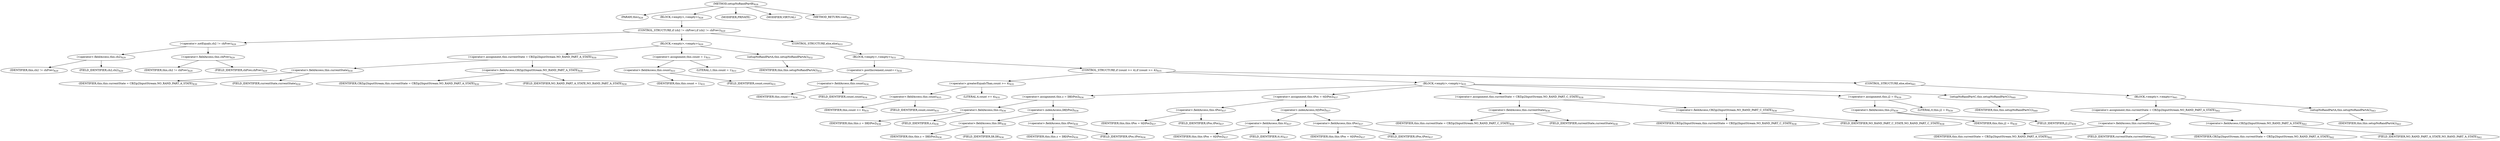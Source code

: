 digraph "setupNoRandPartB" {  
"2815" [label = <(METHOD,setupNoRandPartB)<SUB>828</SUB>> ]
"83" [label = <(PARAM,this)<SUB>828</SUB>> ]
"2816" [label = <(BLOCK,&lt;empty&gt;,&lt;empty&gt;)<SUB>828</SUB>> ]
"2817" [label = <(CONTROL_STRUCTURE,if (ch2 != chPrev),if (ch2 != chPrev))<SUB>829</SUB>> ]
"2818" [label = <(&lt;operator&gt;.notEquals,ch2 != chPrev)<SUB>829</SUB>> ]
"2819" [label = <(&lt;operator&gt;.fieldAccess,this.ch2)<SUB>829</SUB>> ]
"2820" [label = <(IDENTIFIER,this,ch2 != chPrev)<SUB>829</SUB>> ]
"2821" [label = <(FIELD_IDENTIFIER,ch2,ch2)<SUB>829</SUB>> ]
"2822" [label = <(&lt;operator&gt;.fieldAccess,this.chPrev)<SUB>829</SUB>> ]
"2823" [label = <(IDENTIFIER,this,ch2 != chPrev)<SUB>829</SUB>> ]
"2824" [label = <(FIELD_IDENTIFIER,chPrev,chPrev)<SUB>829</SUB>> ]
"2825" [label = <(BLOCK,&lt;empty&gt;,&lt;empty&gt;)<SUB>829</SUB>> ]
"2826" [label = <(&lt;operator&gt;.assignment,this.currentState = CBZip2InputStream.NO_RAND_PART_A_STATE)<SUB>830</SUB>> ]
"2827" [label = <(&lt;operator&gt;.fieldAccess,this.currentState)<SUB>830</SUB>> ]
"2828" [label = <(IDENTIFIER,this,this.currentState = CBZip2InputStream.NO_RAND_PART_A_STATE)<SUB>830</SUB>> ]
"2829" [label = <(FIELD_IDENTIFIER,currentState,currentState)<SUB>830</SUB>> ]
"2830" [label = <(&lt;operator&gt;.fieldAccess,CBZip2InputStream.NO_RAND_PART_A_STATE)<SUB>830</SUB>> ]
"2831" [label = <(IDENTIFIER,CBZip2InputStream,this.currentState = CBZip2InputStream.NO_RAND_PART_A_STATE)<SUB>830</SUB>> ]
"2832" [label = <(FIELD_IDENTIFIER,NO_RAND_PART_A_STATE,NO_RAND_PART_A_STATE)<SUB>830</SUB>> ]
"2833" [label = <(&lt;operator&gt;.assignment,this.count = 1)<SUB>831</SUB>> ]
"2834" [label = <(&lt;operator&gt;.fieldAccess,this.count)<SUB>831</SUB>> ]
"2835" [label = <(IDENTIFIER,this,this.count = 1)<SUB>831</SUB>> ]
"2836" [label = <(FIELD_IDENTIFIER,count,count)<SUB>831</SUB>> ]
"2837" [label = <(LITERAL,1,this.count = 1)<SUB>831</SUB>> ]
"2838" [label = <(setupNoRandPartA,this.setupNoRandPartA())<SUB>832</SUB>> ]
"82" [label = <(IDENTIFIER,this,this.setupNoRandPartA())<SUB>832</SUB>> ]
"2839" [label = <(CONTROL_STRUCTURE,else,else)<SUB>833</SUB>> ]
"2840" [label = <(BLOCK,&lt;empty&gt;,&lt;empty&gt;)<SUB>833</SUB>> ]
"2841" [label = <(&lt;operator&gt;.postIncrement,count++)<SUB>834</SUB>> ]
"2842" [label = <(&lt;operator&gt;.fieldAccess,this.count)<SUB>834</SUB>> ]
"2843" [label = <(IDENTIFIER,this,count++)<SUB>834</SUB>> ]
"2844" [label = <(FIELD_IDENTIFIER,count,count)<SUB>834</SUB>> ]
"2845" [label = <(CONTROL_STRUCTURE,if (count &gt;= 4),if (count &gt;= 4))<SUB>835</SUB>> ]
"2846" [label = <(&lt;operator&gt;.greaterEqualsThan,count &gt;= 4)<SUB>835</SUB>> ]
"2847" [label = <(&lt;operator&gt;.fieldAccess,this.count)<SUB>835</SUB>> ]
"2848" [label = <(IDENTIFIER,this,count &gt;= 4)<SUB>835</SUB>> ]
"2849" [label = <(FIELD_IDENTIFIER,count,count)<SUB>835</SUB>> ]
"2850" [label = <(LITERAL,4,count &gt;= 4)<SUB>835</SUB>> ]
"2851" [label = <(BLOCK,&lt;empty&gt;,&lt;empty&gt;)<SUB>835</SUB>> ]
"2852" [label = <(&lt;operator&gt;.assignment,this.z = ll8[tPos])<SUB>836</SUB>> ]
"2853" [label = <(&lt;operator&gt;.fieldAccess,this.z)<SUB>836</SUB>> ]
"2854" [label = <(IDENTIFIER,this,this.z = ll8[tPos])<SUB>836</SUB>> ]
"2855" [label = <(FIELD_IDENTIFIER,z,z)<SUB>836</SUB>> ]
"2856" [label = <(&lt;operator&gt;.indexAccess,ll8[tPos])<SUB>836</SUB>> ]
"2857" [label = <(&lt;operator&gt;.fieldAccess,this.ll8)<SUB>836</SUB>> ]
"2858" [label = <(IDENTIFIER,this,this.z = ll8[tPos])<SUB>836</SUB>> ]
"2859" [label = <(FIELD_IDENTIFIER,ll8,ll8)<SUB>836</SUB>> ]
"2860" [label = <(&lt;operator&gt;.fieldAccess,this.tPos)<SUB>836</SUB>> ]
"2861" [label = <(IDENTIFIER,this,this.z = ll8[tPos])<SUB>836</SUB>> ]
"2862" [label = <(FIELD_IDENTIFIER,tPos,tPos)<SUB>836</SUB>> ]
"2863" [label = <(&lt;operator&gt;.assignment,this.tPos = tt[tPos])<SUB>837</SUB>> ]
"2864" [label = <(&lt;operator&gt;.fieldAccess,this.tPos)<SUB>837</SUB>> ]
"2865" [label = <(IDENTIFIER,this,this.tPos = tt[tPos])<SUB>837</SUB>> ]
"2866" [label = <(FIELD_IDENTIFIER,tPos,tPos)<SUB>837</SUB>> ]
"2867" [label = <(&lt;operator&gt;.indexAccess,tt[tPos])<SUB>837</SUB>> ]
"2868" [label = <(&lt;operator&gt;.fieldAccess,this.tt)<SUB>837</SUB>> ]
"2869" [label = <(IDENTIFIER,this,this.tPos = tt[tPos])<SUB>837</SUB>> ]
"2870" [label = <(FIELD_IDENTIFIER,tt,tt)<SUB>837</SUB>> ]
"2871" [label = <(&lt;operator&gt;.fieldAccess,this.tPos)<SUB>837</SUB>> ]
"2872" [label = <(IDENTIFIER,this,this.tPos = tt[tPos])<SUB>837</SUB>> ]
"2873" [label = <(FIELD_IDENTIFIER,tPos,tPos)<SUB>837</SUB>> ]
"2874" [label = <(&lt;operator&gt;.assignment,this.currentState = CBZip2InputStream.NO_RAND_PART_C_STATE)<SUB>838</SUB>> ]
"2875" [label = <(&lt;operator&gt;.fieldAccess,this.currentState)<SUB>838</SUB>> ]
"2876" [label = <(IDENTIFIER,this,this.currentState = CBZip2InputStream.NO_RAND_PART_C_STATE)<SUB>838</SUB>> ]
"2877" [label = <(FIELD_IDENTIFIER,currentState,currentState)<SUB>838</SUB>> ]
"2878" [label = <(&lt;operator&gt;.fieldAccess,CBZip2InputStream.NO_RAND_PART_C_STATE)<SUB>838</SUB>> ]
"2879" [label = <(IDENTIFIER,CBZip2InputStream,this.currentState = CBZip2InputStream.NO_RAND_PART_C_STATE)<SUB>838</SUB>> ]
"2880" [label = <(FIELD_IDENTIFIER,NO_RAND_PART_C_STATE,NO_RAND_PART_C_STATE)<SUB>838</SUB>> ]
"2881" [label = <(&lt;operator&gt;.assignment,this.j2 = 0)<SUB>839</SUB>> ]
"2882" [label = <(&lt;operator&gt;.fieldAccess,this.j2)<SUB>839</SUB>> ]
"2883" [label = <(IDENTIFIER,this,this.j2 = 0)<SUB>839</SUB>> ]
"2884" [label = <(FIELD_IDENTIFIER,j2,j2)<SUB>839</SUB>> ]
"2885" [label = <(LITERAL,0,this.j2 = 0)<SUB>839</SUB>> ]
"2886" [label = <(setupNoRandPartC,this.setupNoRandPartC())<SUB>840</SUB>> ]
"84" [label = <(IDENTIFIER,this,this.setupNoRandPartC())<SUB>840</SUB>> ]
"2887" [label = <(CONTROL_STRUCTURE,else,else)<SUB>841</SUB>> ]
"2888" [label = <(BLOCK,&lt;empty&gt;,&lt;empty&gt;)<SUB>841</SUB>> ]
"2889" [label = <(&lt;operator&gt;.assignment,this.currentState = CBZip2InputStream.NO_RAND_PART_A_STATE)<SUB>842</SUB>> ]
"2890" [label = <(&lt;operator&gt;.fieldAccess,this.currentState)<SUB>842</SUB>> ]
"2891" [label = <(IDENTIFIER,this,this.currentState = CBZip2InputStream.NO_RAND_PART_A_STATE)<SUB>842</SUB>> ]
"2892" [label = <(FIELD_IDENTIFIER,currentState,currentState)<SUB>842</SUB>> ]
"2893" [label = <(&lt;operator&gt;.fieldAccess,CBZip2InputStream.NO_RAND_PART_A_STATE)<SUB>842</SUB>> ]
"2894" [label = <(IDENTIFIER,CBZip2InputStream,this.currentState = CBZip2InputStream.NO_RAND_PART_A_STATE)<SUB>842</SUB>> ]
"2895" [label = <(FIELD_IDENTIFIER,NO_RAND_PART_A_STATE,NO_RAND_PART_A_STATE)<SUB>842</SUB>> ]
"2896" [label = <(setupNoRandPartA,this.setupNoRandPartA())<SUB>843</SUB>> ]
"85" [label = <(IDENTIFIER,this,this.setupNoRandPartA())<SUB>843</SUB>> ]
"2897" [label = <(MODIFIER,PRIVATE)> ]
"2898" [label = <(MODIFIER,VIRTUAL)> ]
"2899" [label = <(METHOD_RETURN,void)<SUB>828</SUB>> ]
  "2815" -> "83" 
  "2815" -> "2816" 
  "2815" -> "2897" 
  "2815" -> "2898" 
  "2815" -> "2899" 
  "2816" -> "2817" 
  "2817" -> "2818" 
  "2817" -> "2825" 
  "2817" -> "2839" 
  "2818" -> "2819" 
  "2818" -> "2822" 
  "2819" -> "2820" 
  "2819" -> "2821" 
  "2822" -> "2823" 
  "2822" -> "2824" 
  "2825" -> "2826" 
  "2825" -> "2833" 
  "2825" -> "2838" 
  "2826" -> "2827" 
  "2826" -> "2830" 
  "2827" -> "2828" 
  "2827" -> "2829" 
  "2830" -> "2831" 
  "2830" -> "2832" 
  "2833" -> "2834" 
  "2833" -> "2837" 
  "2834" -> "2835" 
  "2834" -> "2836" 
  "2838" -> "82" 
  "2839" -> "2840" 
  "2840" -> "2841" 
  "2840" -> "2845" 
  "2841" -> "2842" 
  "2842" -> "2843" 
  "2842" -> "2844" 
  "2845" -> "2846" 
  "2845" -> "2851" 
  "2845" -> "2887" 
  "2846" -> "2847" 
  "2846" -> "2850" 
  "2847" -> "2848" 
  "2847" -> "2849" 
  "2851" -> "2852" 
  "2851" -> "2863" 
  "2851" -> "2874" 
  "2851" -> "2881" 
  "2851" -> "2886" 
  "2852" -> "2853" 
  "2852" -> "2856" 
  "2853" -> "2854" 
  "2853" -> "2855" 
  "2856" -> "2857" 
  "2856" -> "2860" 
  "2857" -> "2858" 
  "2857" -> "2859" 
  "2860" -> "2861" 
  "2860" -> "2862" 
  "2863" -> "2864" 
  "2863" -> "2867" 
  "2864" -> "2865" 
  "2864" -> "2866" 
  "2867" -> "2868" 
  "2867" -> "2871" 
  "2868" -> "2869" 
  "2868" -> "2870" 
  "2871" -> "2872" 
  "2871" -> "2873" 
  "2874" -> "2875" 
  "2874" -> "2878" 
  "2875" -> "2876" 
  "2875" -> "2877" 
  "2878" -> "2879" 
  "2878" -> "2880" 
  "2881" -> "2882" 
  "2881" -> "2885" 
  "2882" -> "2883" 
  "2882" -> "2884" 
  "2886" -> "84" 
  "2887" -> "2888" 
  "2888" -> "2889" 
  "2888" -> "2896" 
  "2889" -> "2890" 
  "2889" -> "2893" 
  "2890" -> "2891" 
  "2890" -> "2892" 
  "2893" -> "2894" 
  "2893" -> "2895" 
  "2896" -> "85" 
}
